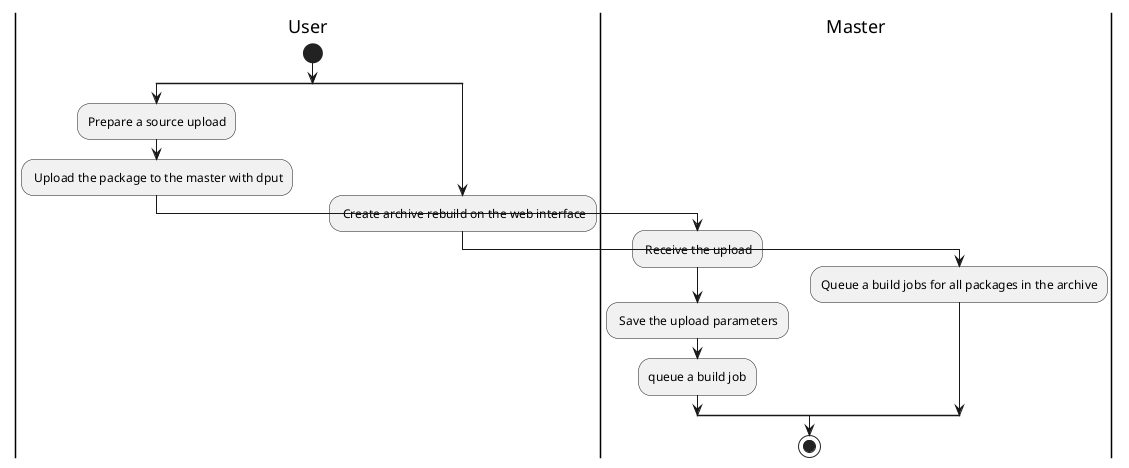 {
  "sha1": "i9kygrpm7wyy8me7m8i5qofr8192sy9",
  "insertion": {
    "when": "2024-06-03T18:59:30.457Z",
    "url": "http://forum.plantuml.net/7736/lines-over-activities-when-using-swim-lanes",
    "user": "plantuml@gmail.com"
  }
}
@startuml
|User|
start
split
    |User|
    :Prepare a source upload;
    : Upload the package to the master with dput;
    |Master|
    : Receive the upload;
    : Save the upload parameters;
    :queue a build job;
split again
    |User|
    : Create archive rebuild on the web interface;
    |Master|
    :Queue a build jobs for all packages in the archive;
endsplit

stop
@enduml
